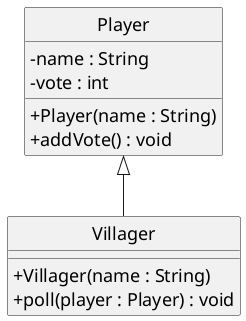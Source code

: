 @startuml
skinparam classAttributeIconSize 0
skinparam monochrome true
skinparam classFontSize 18
skinparam classFontName Menlo
skinparam classAttributeFontSize 18
skinparam classAttributeFontName Menlo
skinparam shadowing false

hide circle

class Player {
-name : String
-vote : int
+Player(name : String)
+addVote() : void

}

class Villager extends Player {
+Villager(name : String)
+poll(player : Player) : void
}
@enduml